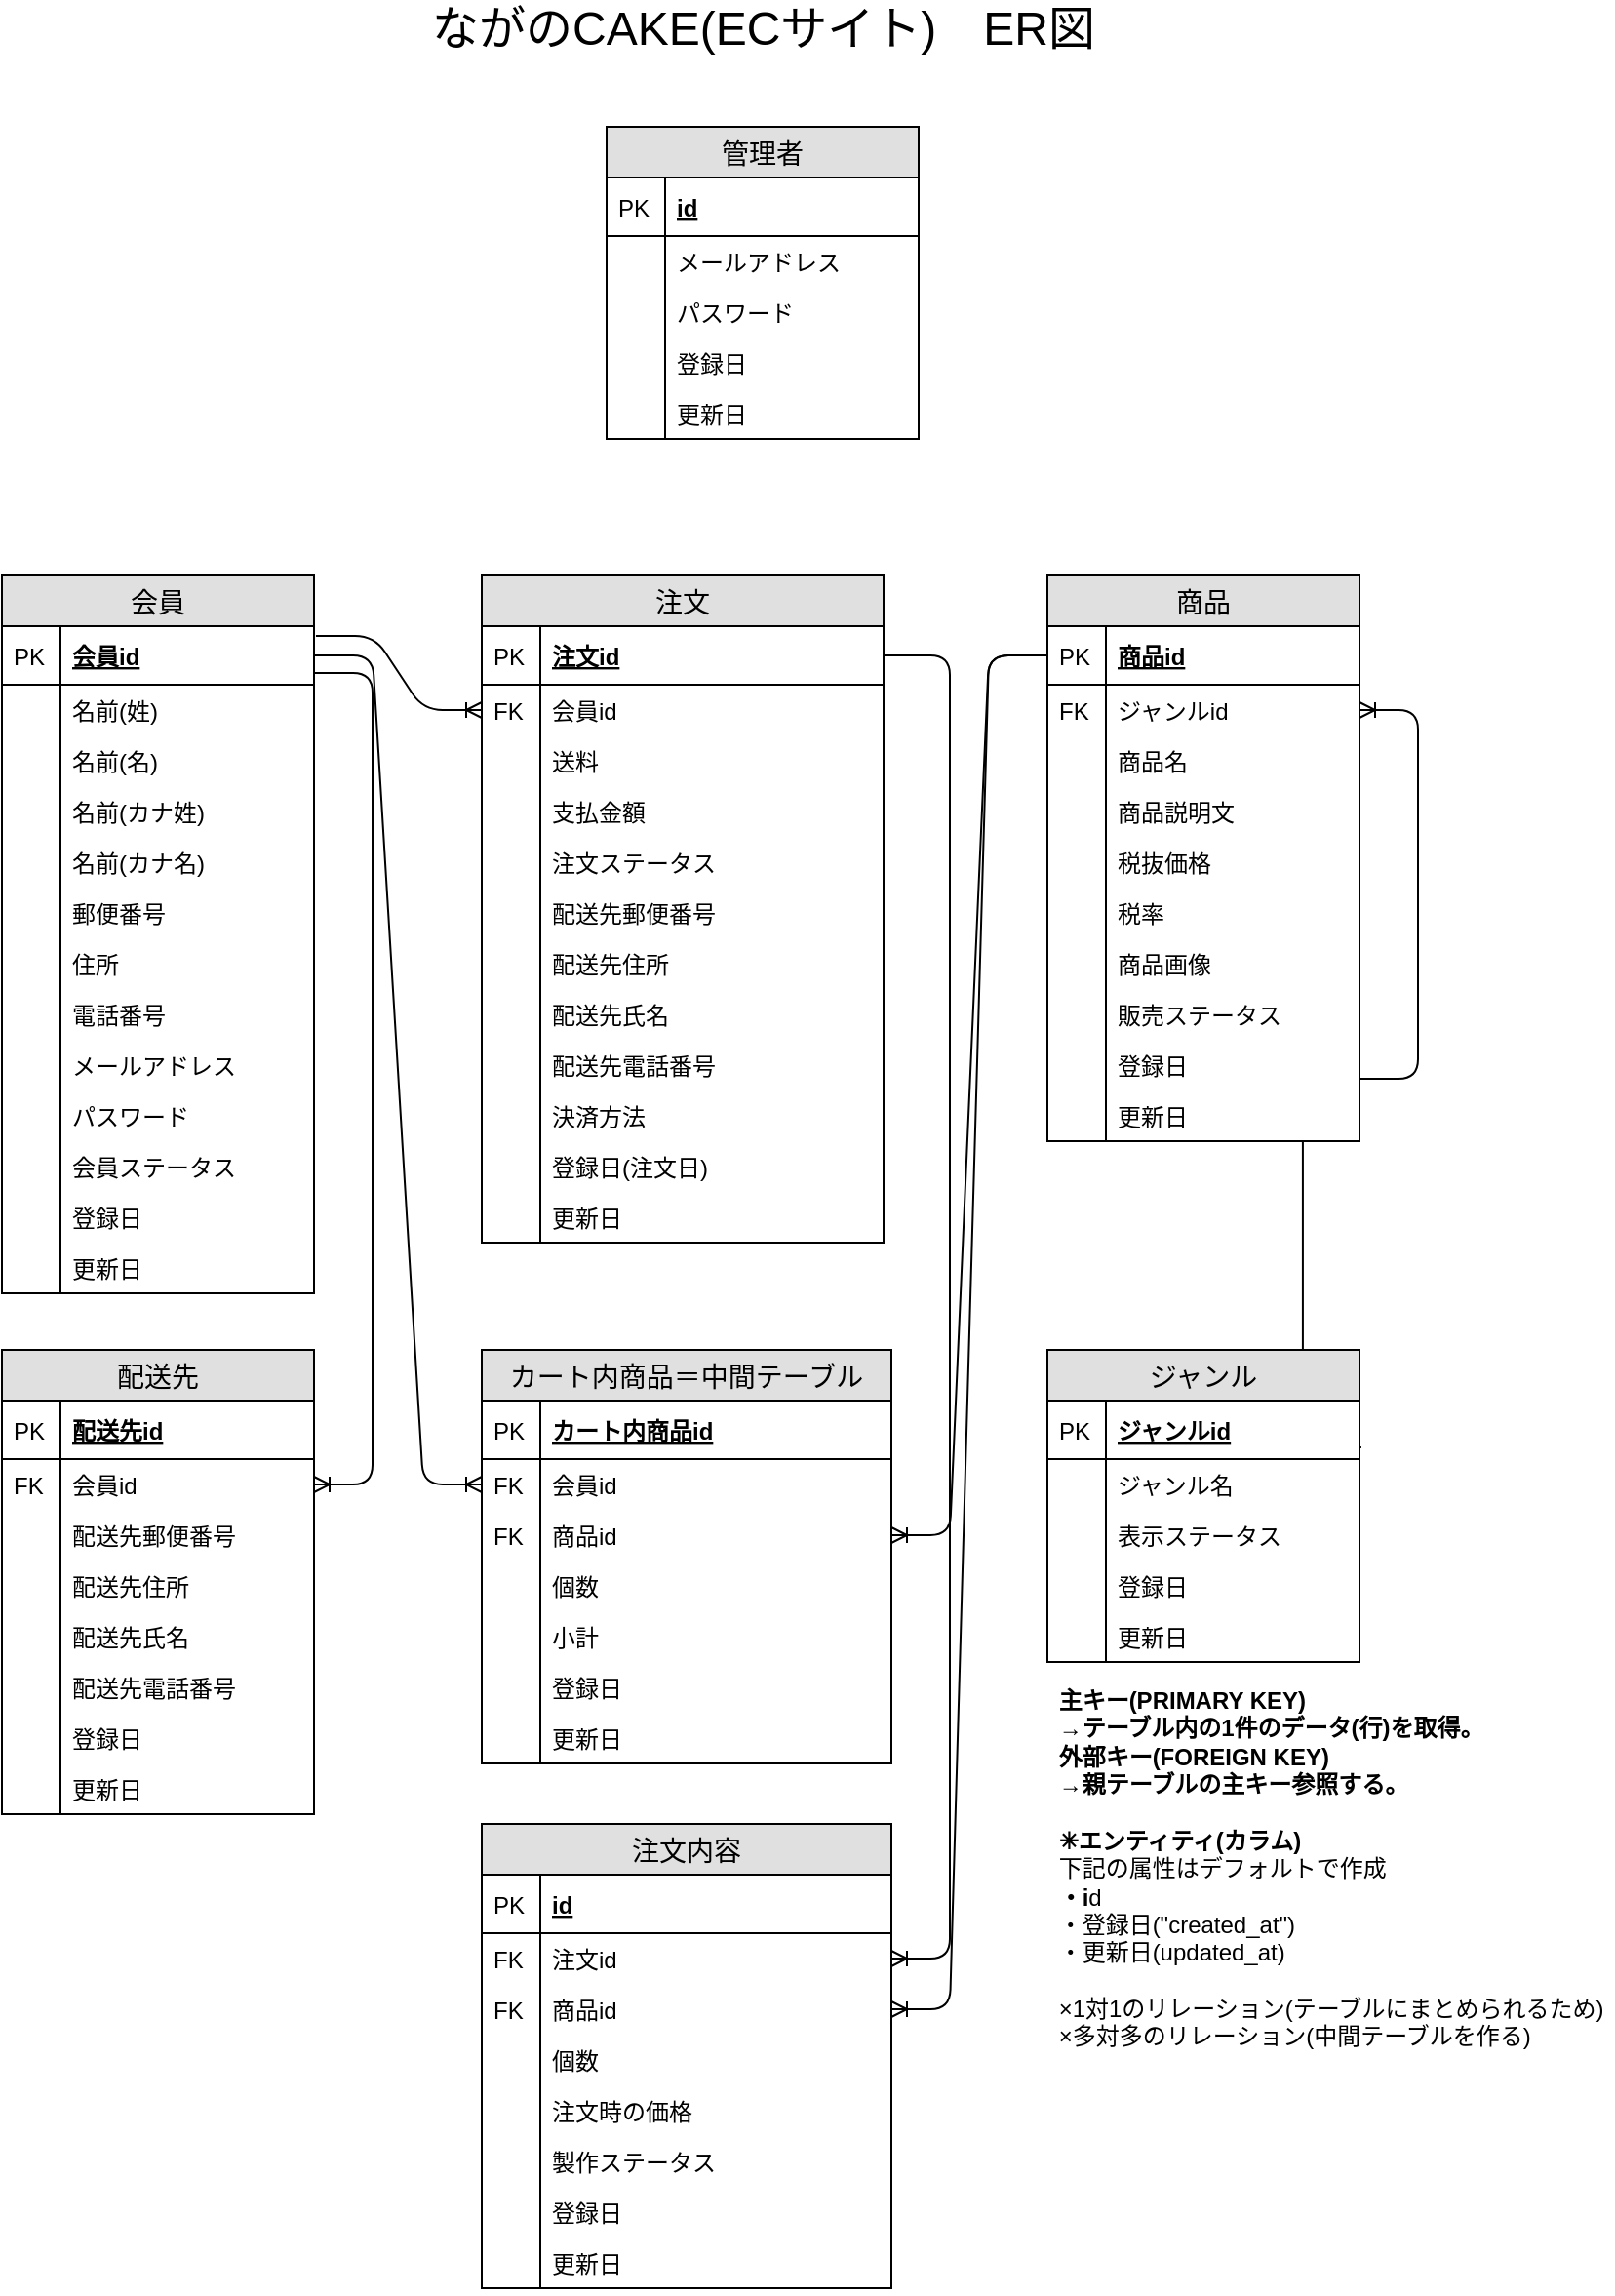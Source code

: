 <mxfile version="12.9.3" type="google"><diagram id="msw31oeqmQq2b00ZboWt" name="Page-1"><mxGraphModel dx="759" dy="558" grid="1" gridSize="10" guides="1" tooltips="1" connect="1" arrows="1" fold="1" page="1" pageScale="1" pageWidth="827" pageHeight="1169" math="0" shadow="0"><root><mxCell id="0"/><mxCell id="1" parent="0"/><mxCell id="AzOg-eAs6APHuBJaPgbo-421" value="" style="edgeStyle=entityRelationEdgeStyle;fontSize=12;html=1;endArrow=ERoneToMany;exitX=1.006;exitY=0.8;exitDx=0;exitDy=0;exitPerimeter=0;" parent="1" source="AzOg-eAs6APHuBJaPgbo-403" target="AzOg-eAs6APHuBJaPgbo-270" edge="1"><mxGeometry width="100" height="100" relative="1" as="geometry"><mxPoint x="774" y="707" as="sourcePoint"/><mxPoint x="784" y="380" as="targetPoint"/></mxGeometry></mxCell><mxCell id="_82EkU3tTF5dAStN2NKu-54" value="管理者" style="swimlane;fontStyle=0;childLayout=stackLayout;horizontal=1;startSize=26;fillColor=#e0e0e0;horizontalStack=0;resizeParent=1;resizeParentMax=0;resizeLast=0;collapsible=1;marginBottom=0;swimlaneFillColor=#ffffff;align=center;fontSize=14;" parent="1" vertex="1"><mxGeometry x="334" y="80" width="160" height="160" as="geometry"/></mxCell><mxCell id="_82EkU3tTF5dAStN2NKu-55" value="id" style="shape=partialRectangle;top=0;left=0;right=0;bottom=1;align=left;verticalAlign=middle;fillColor=none;spacingLeft=34;spacingRight=4;overflow=hidden;rotatable=0;points=[[0,0.5],[1,0.5]];portConstraint=eastwest;dropTarget=0;fontStyle=5;fontSize=12;" parent="_82EkU3tTF5dAStN2NKu-54" vertex="1"><mxGeometry y="26" width="160" height="30" as="geometry"/></mxCell><mxCell id="_82EkU3tTF5dAStN2NKu-56" value="PK" style="shape=partialRectangle;top=0;left=0;bottom=0;fillColor=none;align=left;verticalAlign=middle;spacingLeft=4;spacingRight=4;overflow=hidden;rotatable=0;points=[];portConstraint=eastwest;part=1;fontSize=12;" parent="_82EkU3tTF5dAStN2NKu-55" vertex="1" connectable="0"><mxGeometry width="30" height="30" as="geometry"/></mxCell><mxCell id="_82EkU3tTF5dAStN2NKu-71" value="メールアドレス" style="shape=partialRectangle;top=0;left=0;right=0;bottom=0;align=left;verticalAlign=top;fillColor=none;spacingLeft=34;spacingRight=4;overflow=hidden;rotatable=0;points=[[0,0.5],[1,0.5]];portConstraint=eastwest;dropTarget=0;fontSize=12;" parent="_82EkU3tTF5dAStN2NKu-54" vertex="1"><mxGeometry y="56" width="160" height="26" as="geometry"/></mxCell><mxCell id="_82EkU3tTF5dAStN2NKu-72" value="" style="shape=partialRectangle;top=0;left=0;bottom=0;fillColor=none;align=left;verticalAlign=top;spacingLeft=4;spacingRight=4;overflow=hidden;rotatable=0;points=[];portConstraint=eastwest;part=1;fontSize=12;" parent="_82EkU3tTF5dAStN2NKu-71" vertex="1" connectable="0"><mxGeometry width="30" height="26" as="geometry"/></mxCell><mxCell id="_82EkU3tTF5dAStN2NKu-73" value="パスワード" style="shape=partialRectangle;top=0;left=0;right=0;bottom=0;align=left;verticalAlign=top;fillColor=none;spacingLeft=34;spacingRight=4;overflow=hidden;rotatable=0;points=[[0,0.5],[1,0.5]];portConstraint=eastwest;dropTarget=0;fontSize=12;" parent="_82EkU3tTF5dAStN2NKu-54" vertex="1"><mxGeometry y="82" width="160" height="26" as="geometry"/></mxCell><mxCell id="_82EkU3tTF5dAStN2NKu-74" value="" style="shape=partialRectangle;top=0;left=0;bottom=0;fillColor=none;align=left;verticalAlign=top;spacingLeft=4;spacingRight=4;overflow=hidden;rotatable=0;points=[];portConstraint=eastwest;part=1;fontSize=12;" parent="_82EkU3tTF5dAStN2NKu-73" vertex="1" connectable="0"><mxGeometry width="30" height="26" as="geometry"/></mxCell><mxCell id="_82EkU3tTF5dAStN2NKu-77" value="登録日" style="shape=partialRectangle;top=0;left=0;right=0;bottom=0;align=left;verticalAlign=top;fillColor=none;spacingLeft=34;spacingRight=4;overflow=hidden;rotatable=0;points=[[0,0.5],[1,0.5]];portConstraint=eastwest;dropTarget=0;fontSize=12;" parent="_82EkU3tTF5dAStN2NKu-54" vertex="1"><mxGeometry y="108" width="160" height="26" as="geometry"/></mxCell><mxCell id="_82EkU3tTF5dAStN2NKu-78" value="" style="shape=partialRectangle;top=0;left=0;bottom=0;fillColor=none;align=left;verticalAlign=top;spacingLeft=4;spacingRight=4;overflow=hidden;rotatable=0;points=[];portConstraint=eastwest;part=1;fontSize=12;" parent="_82EkU3tTF5dAStN2NKu-77" vertex="1" connectable="0"><mxGeometry width="30" height="26" as="geometry"/></mxCell><mxCell id="_82EkU3tTF5dAStN2NKu-79" value="更新日" style="shape=partialRectangle;top=0;left=0;right=0;bottom=0;align=left;verticalAlign=top;fillColor=none;spacingLeft=34;spacingRight=4;overflow=hidden;rotatable=0;points=[[0,0.5],[1,0.5]];portConstraint=eastwest;dropTarget=0;fontSize=12;" parent="_82EkU3tTF5dAStN2NKu-54" vertex="1"><mxGeometry y="134" width="160" height="26" as="geometry"/></mxCell><mxCell id="_82EkU3tTF5dAStN2NKu-80" value="" style="shape=partialRectangle;top=0;left=0;bottom=0;fillColor=none;align=left;verticalAlign=top;spacingLeft=4;spacingRight=4;overflow=hidden;rotatable=0;points=[];portConstraint=eastwest;part=1;fontSize=12;" parent="_82EkU3tTF5dAStN2NKu-79" vertex="1" connectable="0"><mxGeometry width="30" height="26" as="geometry"/></mxCell><mxCell id="VP2e44MURYdtDpmL266y-5" value="&lt;div style=&quot;text-align: left&quot;&gt;&lt;b&gt;主キー(PRIMARY KEY)&lt;/b&gt;&lt;br&gt;&lt;/div&gt;&lt;div style=&quot;text-align: left&quot;&gt;&lt;b&gt;→テーブル内の1件のデータ(行)を取得。&lt;/b&gt;&lt;/div&gt;&lt;div style=&quot;text-align: left&quot;&gt;&lt;b&gt;外部キー(FOREIGN KEY)&lt;/b&gt;&lt;/div&gt;&lt;div style=&quot;text-align: left&quot;&gt;&lt;b&gt;→親テーブルの主キー参照する。&lt;/b&gt;&lt;/div&gt;&lt;div style=&quot;text-align: left&quot;&gt;&lt;b&gt;&lt;br&gt;&lt;/b&gt;&lt;/div&gt;&lt;div style=&quot;text-align: left&quot;&gt;&lt;b&gt;✳︎エンティティ(カラム)&lt;/b&gt;&lt;br&gt;&lt;/div&gt;&lt;div style=&quot;text-align: left&quot;&gt;下記の属性はデフォルトで作成&lt;/div&gt;&lt;div style=&quot;text-align: left&quot;&gt;&lt;b&gt;・i&lt;/b&gt;d&lt;/div&gt;&lt;div style=&quot;text-align: left&quot;&gt;・登録日(&quot;created_at&quot;)&lt;/div&gt;&lt;div style=&quot;text-align: left&quot;&gt;・更新日(updated_at)&lt;/div&gt;&lt;div style=&quot;text-align: left&quot;&gt;&lt;span&gt;&lt;br&gt;&lt;/span&gt;&lt;/div&gt;&lt;div style=&quot;text-align: left&quot;&gt;&lt;span&gt;×1対1のリレーション(テーブルにまとめられるため)&lt;/span&gt;&lt;/div&gt;&lt;div style=&quot;text-align: left&quot;&gt;&lt;span&gt;×多対多のリレーション(中間テーブルを作る)&lt;/span&gt;&lt;/div&gt;&lt;div style=&quot;text-align: left&quot;&gt;&lt;span&gt;&lt;br&gt;&lt;/span&gt;&lt;/div&gt;" style="text;html=1;align=center;verticalAlign=middle;resizable=0;points=[];autosize=1;" parent="1" vertex="1"><mxGeometry x="560" y="880" width="290" height="200" as="geometry"/></mxCell><mxCell id="VP2e44MURYdtDpmL266y-8" value="" style="edgeStyle=entityRelationEdgeStyle;fontSize=12;html=1;endArrow=ERoneToMany;" parent="1" source="AzOg-eAs6APHuBJaPgbo-213" target="VP2e44MURYdtDpmL266y-2" edge="1"><mxGeometry width="100" height="100" relative="1" as="geometry"><mxPoint x="284" y="610" as="sourcePoint"/><mxPoint x="530" y="857" as="targetPoint"/></mxGeometry></mxCell><mxCell id="VP2e44MURYdtDpmL266y-17" value="&lt;font style=&quot;font-size: 24px&quot;&gt;ながのCAKE(ECサイト)　ER図&lt;/font&gt;" style="text;html=1;align=center;verticalAlign=middle;resizable=0;points=[];autosize=1;" parent="1" vertex="1"><mxGeometry x="239" y="20" width="350" height="20" as="geometry"/></mxCell><mxCell id="_82EkU3tTF5dAStN2NKu-19" value="" style="edgeStyle=entityRelationEdgeStyle;fontSize=12;html=1;endArrow=ERoneToMany;" parent="1" target="_82EkU3tTF5dAStN2NKu-9" edge="1"><mxGeometry width="100" height="100" relative="1" as="geometry"><mxPoint x="184" y="360" as="sourcePoint"/><mxPoint x="420" y="557" as="targetPoint"/></mxGeometry></mxCell><mxCell id="_82EkU3tTF5dAStN2NKu-52" value="" style="edgeStyle=entityRelationEdgeStyle;fontSize=12;html=1;endArrow=ERoneToMany;exitX=1;exitY=0.5;exitDx=0;exitDy=0;" parent="1" source="AzOg-eAs6APHuBJaPgbo-159" target="_82EkU3tTF5dAStN2NKu-50" edge="1"><mxGeometry width="100" height="100" relative="1" as="geometry"><mxPoint x="230" y="417" as="sourcePoint"/><mxPoint x="390" y="547" as="targetPoint"/></mxGeometry></mxCell><mxCell id="AzOg-eAs6APHuBJaPgbo-359" value="注文" style="swimlane;fontStyle=0;childLayout=stackLayout;horizontal=1;startSize=26;fillColor=#e0e0e0;horizontalStack=0;resizeParent=1;resizeParentMax=0;resizeLast=0;collapsible=1;marginBottom=0;swimlaneFillColor=#ffffff;align=center;fontSize=14;" parent="1" vertex="1"><mxGeometry x="270" y="310" width="206" height="342" as="geometry"/></mxCell><mxCell id="AzOg-eAs6APHuBJaPgbo-360" value="注文id" style="shape=partialRectangle;top=0;left=0;right=0;bottom=1;align=left;verticalAlign=middle;fillColor=none;spacingLeft=34;spacingRight=4;overflow=hidden;rotatable=0;points=[[0,0.5],[1,0.5]];portConstraint=eastwest;dropTarget=0;fontStyle=5;fontSize=12;" parent="AzOg-eAs6APHuBJaPgbo-359" vertex="1"><mxGeometry y="26" width="206" height="30" as="geometry"/></mxCell><mxCell id="AzOg-eAs6APHuBJaPgbo-361" value="PK" style="shape=partialRectangle;top=0;left=0;bottom=0;fillColor=none;align=left;verticalAlign=middle;spacingLeft=4;spacingRight=4;overflow=hidden;rotatable=0;points=[];portConstraint=eastwest;part=1;fontSize=12;" parent="AzOg-eAs6APHuBJaPgbo-360" vertex="1" connectable="0"><mxGeometry width="30" height="30" as="geometry"/></mxCell><mxCell id="_82EkU3tTF5dAStN2NKu-107" value="会員id" style="shape=partialRectangle;top=0;left=0;right=0;bottom=0;align=left;verticalAlign=top;fillColor=none;spacingLeft=34;spacingRight=4;overflow=hidden;rotatable=0;points=[[0,0.5],[1,0.5]];portConstraint=eastwest;dropTarget=0;fontSize=12;" parent="AzOg-eAs6APHuBJaPgbo-359" vertex="1"><mxGeometry y="56" width="206" height="26" as="geometry"/></mxCell><mxCell id="_82EkU3tTF5dAStN2NKu-108" value="FK" style="shape=partialRectangle;top=0;left=0;bottom=0;fillColor=none;align=left;verticalAlign=top;spacingLeft=4;spacingRight=4;overflow=hidden;rotatable=0;points=[];portConstraint=eastwest;part=1;fontSize=12;" parent="_82EkU3tTF5dAStN2NKu-107" vertex="1" connectable="0"><mxGeometry width="30" height="26" as="geometry"/></mxCell><mxCell id="_82EkU3tTF5dAStN2NKu-23" value="送料" style="shape=partialRectangle;top=0;left=0;right=0;bottom=0;align=left;verticalAlign=top;fillColor=none;spacingLeft=34;spacingRight=4;overflow=hidden;rotatable=0;points=[[0,0.5],[1,0.5]];portConstraint=eastwest;dropTarget=0;fontSize=12;" parent="AzOg-eAs6APHuBJaPgbo-359" vertex="1"><mxGeometry y="82" width="206" height="26" as="geometry"/></mxCell><mxCell id="_82EkU3tTF5dAStN2NKu-24" value="" style="shape=partialRectangle;top=0;left=0;bottom=0;fillColor=none;align=left;verticalAlign=top;spacingLeft=4;spacingRight=4;overflow=hidden;rotatable=0;points=[];portConstraint=eastwest;part=1;fontSize=12;" parent="_82EkU3tTF5dAStN2NKu-23" vertex="1" connectable="0"><mxGeometry width="30" height="26" as="geometry"/></mxCell><mxCell id="_82EkU3tTF5dAStN2NKu-29" value="支払金額" style="shape=partialRectangle;top=0;left=0;right=0;bottom=0;align=left;verticalAlign=top;fillColor=none;spacingLeft=34;spacingRight=4;overflow=hidden;rotatable=0;points=[[0,0.5],[1,0.5]];portConstraint=eastwest;dropTarget=0;fontSize=12;" parent="AzOg-eAs6APHuBJaPgbo-359" vertex="1"><mxGeometry y="108" width="206" height="26" as="geometry"/></mxCell><mxCell id="_82EkU3tTF5dAStN2NKu-30" value="" style="shape=partialRectangle;top=0;left=0;bottom=0;fillColor=none;align=left;verticalAlign=top;spacingLeft=4;spacingRight=4;overflow=hidden;rotatable=0;points=[];portConstraint=eastwest;part=1;fontSize=12;" parent="_82EkU3tTF5dAStN2NKu-29" vertex="1" connectable="0"><mxGeometry width="30" height="26" as="geometry"/></mxCell><mxCell id="AzOg-eAs6APHuBJaPgbo-366" value="注文ステータス" style="shape=partialRectangle;top=0;left=0;right=0;bottom=0;align=left;verticalAlign=top;fillColor=none;spacingLeft=34;spacingRight=4;overflow=hidden;rotatable=0;points=[[0,0.5],[1,0.5]];portConstraint=eastwest;dropTarget=0;fontSize=12;" parent="AzOg-eAs6APHuBJaPgbo-359" vertex="1"><mxGeometry y="134" width="206" height="26" as="geometry"/></mxCell><mxCell id="AzOg-eAs6APHuBJaPgbo-367" value="" style="shape=partialRectangle;top=0;left=0;bottom=0;fillColor=none;align=left;verticalAlign=top;spacingLeft=4;spacingRight=4;overflow=hidden;rotatable=0;points=[];portConstraint=eastwest;part=1;fontSize=12;" parent="AzOg-eAs6APHuBJaPgbo-366" vertex="1" connectable="0"><mxGeometry width="30" height="26" as="geometry"/></mxCell><mxCell id="AzOg-eAs6APHuBJaPgbo-370" value="配送先郵便番号" style="shape=partialRectangle;top=0;left=0;right=0;bottom=0;align=left;verticalAlign=top;fillColor=none;spacingLeft=34;spacingRight=4;overflow=hidden;rotatable=0;points=[[0,0.5],[1,0.5]];portConstraint=eastwest;dropTarget=0;fontSize=12;" parent="AzOg-eAs6APHuBJaPgbo-359" vertex="1"><mxGeometry y="160" width="206" height="26" as="geometry"/></mxCell><mxCell id="AzOg-eAs6APHuBJaPgbo-371" value="" style="shape=partialRectangle;top=0;left=0;bottom=0;fillColor=none;align=left;verticalAlign=top;spacingLeft=4;spacingRight=4;overflow=hidden;rotatable=0;points=[];portConstraint=eastwest;part=1;fontSize=12;" parent="AzOg-eAs6APHuBJaPgbo-370" vertex="1" connectable="0"><mxGeometry width="30" height="26" as="geometry"/></mxCell><mxCell id="zlDop2cSv9OLwyCHIpJD-4" value="配送先住所" style="shape=partialRectangle;top=0;left=0;right=0;bottom=0;align=left;verticalAlign=top;fillColor=none;spacingLeft=34;spacingRight=4;overflow=hidden;rotatable=0;points=[[0,0.5],[1,0.5]];portConstraint=eastwest;dropTarget=0;fontSize=12;" vertex="1" parent="AzOg-eAs6APHuBJaPgbo-359"><mxGeometry y="186" width="206" height="26" as="geometry"/></mxCell><mxCell id="zlDop2cSv9OLwyCHIpJD-5" value="" style="shape=partialRectangle;top=0;left=0;bottom=0;fillColor=none;align=left;verticalAlign=top;spacingLeft=4;spacingRight=4;overflow=hidden;rotatable=0;points=[];portConstraint=eastwest;part=1;fontSize=12;" vertex="1" connectable="0" parent="zlDop2cSv9OLwyCHIpJD-4"><mxGeometry width="30" height="26" as="geometry"/></mxCell><mxCell id="zlDop2cSv9OLwyCHIpJD-6" value="配送先氏名" style="shape=partialRectangle;top=0;left=0;right=0;bottom=0;align=left;verticalAlign=top;fillColor=none;spacingLeft=34;spacingRight=4;overflow=hidden;rotatable=0;points=[[0,0.5],[1,0.5]];portConstraint=eastwest;dropTarget=0;fontSize=12;" vertex="1" parent="AzOg-eAs6APHuBJaPgbo-359"><mxGeometry y="212" width="206" height="26" as="geometry"/></mxCell><mxCell id="zlDop2cSv9OLwyCHIpJD-7" value="" style="shape=partialRectangle;top=0;left=0;bottom=0;fillColor=none;align=left;verticalAlign=top;spacingLeft=4;spacingRight=4;overflow=hidden;rotatable=0;points=[];portConstraint=eastwest;part=1;fontSize=12;" vertex="1" connectable="0" parent="zlDop2cSv9OLwyCHIpJD-6"><mxGeometry width="30" height="26" as="geometry"/></mxCell><mxCell id="zlDop2cSv9OLwyCHIpJD-8" value="配送先電話番号" style="shape=partialRectangle;top=0;left=0;right=0;bottom=0;align=left;verticalAlign=top;fillColor=none;spacingLeft=34;spacingRight=4;overflow=hidden;rotatable=0;points=[[0,0.5],[1,0.5]];portConstraint=eastwest;dropTarget=0;fontSize=12;" vertex="1" parent="AzOg-eAs6APHuBJaPgbo-359"><mxGeometry y="238" width="206" height="26" as="geometry"/></mxCell><mxCell id="zlDop2cSv9OLwyCHIpJD-9" value="" style="shape=partialRectangle;top=0;left=0;bottom=0;fillColor=none;align=left;verticalAlign=top;spacingLeft=4;spacingRight=4;overflow=hidden;rotatable=0;points=[];portConstraint=eastwest;part=1;fontSize=12;" vertex="1" connectable="0" parent="zlDop2cSv9OLwyCHIpJD-8"><mxGeometry width="30" height="26" as="geometry"/></mxCell><mxCell id="AzOg-eAs6APHuBJaPgbo-368" value="決済方法" style="shape=partialRectangle;top=0;left=0;right=0;bottom=0;align=left;verticalAlign=top;fillColor=none;spacingLeft=34;spacingRight=4;overflow=hidden;rotatable=0;points=[[0,0.5],[1,0.5]];portConstraint=eastwest;dropTarget=0;fontSize=12;" parent="AzOg-eAs6APHuBJaPgbo-359" vertex="1"><mxGeometry y="264" width="206" height="26" as="geometry"/></mxCell><mxCell id="AzOg-eAs6APHuBJaPgbo-369" value="" style="shape=partialRectangle;top=0;left=0;bottom=0;fillColor=none;align=left;verticalAlign=top;spacingLeft=4;spacingRight=4;overflow=hidden;rotatable=0;points=[];portConstraint=eastwest;part=1;fontSize=12;" parent="AzOg-eAs6APHuBJaPgbo-368" vertex="1" connectable="0"><mxGeometry width="30" height="26" as="geometry"/></mxCell><mxCell id="AzOg-eAs6APHuBJaPgbo-376" value="登録日(注文日)" style="shape=partialRectangle;top=0;left=0;right=0;bottom=0;align=left;verticalAlign=top;fillColor=none;spacingLeft=34;spacingRight=4;overflow=hidden;rotatable=0;points=[[0,0.5],[1,0.5]];portConstraint=eastwest;dropTarget=0;fontSize=12;" parent="AzOg-eAs6APHuBJaPgbo-359" vertex="1"><mxGeometry y="290" width="206" height="26" as="geometry"/></mxCell><mxCell id="AzOg-eAs6APHuBJaPgbo-377" value="" style="shape=partialRectangle;top=0;left=0;bottom=0;fillColor=none;align=left;verticalAlign=top;spacingLeft=4;spacingRight=4;overflow=hidden;rotatable=0;points=[];portConstraint=eastwest;part=1;fontSize=12;" parent="AzOg-eAs6APHuBJaPgbo-376" vertex="1" connectable="0"><mxGeometry width="30" height="26" as="geometry"/></mxCell><mxCell id="AzOg-eAs6APHuBJaPgbo-378" value="更新日" style="shape=partialRectangle;top=0;left=0;right=0;bottom=0;align=left;verticalAlign=top;fillColor=none;spacingLeft=34;spacingRight=4;overflow=hidden;rotatable=0;points=[[0,0.5],[1,0.5]];portConstraint=eastwest;dropTarget=0;fontSize=12;" parent="AzOg-eAs6APHuBJaPgbo-359" vertex="1"><mxGeometry y="316" width="206" height="26" as="geometry"/></mxCell><mxCell id="AzOg-eAs6APHuBJaPgbo-379" value="" style="shape=partialRectangle;top=0;left=0;bottom=0;fillColor=none;align=left;verticalAlign=top;spacingLeft=4;spacingRight=4;overflow=hidden;rotatable=0;points=[];portConstraint=eastwest;part=1;fontSize=12;" parent="AzOg-eAs6APHuBJaPgbo-378" vertex="1" connectable="0"><mxGeometry width="30" height="26" as="geometry"/></mxCell><mxCell id="AzOg-eAs6APHuBJaPgbo-212" value="商品" style="swimlane;fontStyle=0;childLayout=stackLayout;horizontal=1;startSize=26;fillColor=#e0e0e0;horizontalStack=0;resizeParent=1;resizeParentMax=0;resizeLast=0;collapsible=1;marginBottom=0;swimlaneFillColor=#ffffff;align=center;fontSize=14;" parent="1" vertex="1"><mxGeometry x="560" y="310" width="160" height="290" as="geometry"/></mxCell><mxCell id="AzOg-eAs6APHuBJaPgbo-213" value="商品id" style="shape=partialRectangle;top=0;left=0;right=0;bottom=1;align=left;verticalAlign=middle;fillColor=none;spacingLeft=34;spacingRight=4;overflow=hidden;rotatable=0;points=[[0,0.5],[1,0.5]];portConstraint=eastwest;dropTarget=0;fontStyle=5;fontSize=12;" parent="AzOg-eAs6APHuBJaPgbo-212" vertex="1"><mxGeometry y="26" width="160" height="30" as="geometry"/></mxCell><mxCell id="AzOg-eAs6APHuBJaPgbo-214" value="PK" style="shape=partialRectangle;top=0;left=0;bottom=0;fillColor=none;align=left;verticalAlign=middle;spacingLeft=4;spacingRight=4;overflow=hidden;rotatable=0;points=[];portConstraint=eastwest;part=1;fontSize=12;" parent="AzOg-eAs6APHuBJaPgbo-213" vertex="1" connectable="0"><mxGeometry width="30" height="30" as="geometry"/></mxCell><mxCell id="AzOg-eAs6APHuBJaPgbo-270" value="ジャンルid" style="shape=partialRectangle;top=0;left=0;right=0;bottom=0;align=left;verticalAlign=top;fillColor=none;spacingLeft=34;spacingRight=4;overflow=hidden;rotatable=0;points=[[0,0.5],[1,0.5]];portConstraint=eastwest;dropTarget=0;fontSize=12;" parent="AzOg-eAs6APHuBJaPgbo-212" vertex="1"><mxGeometry y="56" width="160" height="26" as="geometry"/></mxCell><mxCell id="AzOg-eAs6APHuBJaPgbo-271" value="FK" style="shape=partialRectangle;top=0;left=0;bottom=0;fillColor=none;align=left;verticalAlign=top;spacingLeft=4;spacingRight=4;overflow=hidden;rotatable=0;points=[];portConstraint=eastwest;part=1;fontSize=12;" parent="AzOg-eAs6APHuBJaPgbo-270" vertex="1" connectable="0"><mxGeometry width="30" height="26" as="geometry"/></mxCell><mxCell id="AzOg-eAs6APHuBJaPgbo-217" value="商品名" style="shape=partialRectangle;top=0;left=0;right=0;bottom=0;align=left;verticalAlign=top;fillColor=none;spacingLeft=34;spacingRight=4;overflow=hidden;rotatable=0;points=[[0,0.5],[1,0.5]];portConstraint=eastwest;dropTarget=0;fontSize=12;" parent="AzOg-eAs6APHuBJaPgbo-212" vertex="1"><mxGeometry y="82" width="160" height="26" as="geometry"/></mxCell><mxCell id="AzOg-eAs6APHuBJaPgbo-218" value="" style="shape=partialRectangle;top=0;left=0;bottom=0;fillColor=none;align=left;verticalAlign=top;spacingLeft=4;spacingRight=4;overflow=hidden;rotatable=0;points=[];portConstraint=eastwest;part=1;fontSize=12;" parent="AzOg-eAs6APHuBJaPgbo-217" vertex="1" connectable="0"><mxGeometry width="30" height="26" as="geometry"/></mxCell><mxCell id="AzOg-eAs6APHuBJaPgbo-265" value="商品説明文" style="shape=partialRectangle;top=0;left=0;right=0;bottom=0;align=left;verticalAlign=top;fillColor=none;spacingLeft=34;spacingRight=4;overflow=hidden;rotatable=0;points=[[0,0.5],[1,0.5]];portConstraint=eastwest;dropTarget=0;fontSize=12;" parent="AzOg-eAs6APHuBJaPgbo-212" vertex="1"><mxGeometry y="108" width="160" height="26" as="geometry"/></mxCell><mxCell id="AzOg-eAs6APHuBJaPgbo-266" value="" style="shape=partialRectangle;top=0;left=0;bottom=0;fillColor=none;align=left;verticalAlign=top;spacingLeft=4;spacingRight=4;overflow=hidden;rotatable=0;points=[];portConstraint=eastwest;part=1;fontSize=12;" parent="AzOg-eAs6APHuBJaPgbo-265" vertex="1" connectable="0"><mxGeometry width="30" height="26" as="geometry"/></mxCell><mxCell id="AzOg-eAs6APHuBJaPgbo-272" value="税抜価格" style="shape=partialRectangle;top=0;left=0;right=0;bottom=0;align=left;verticalAlign=top;fillColor=none;spacingLeft=34;spacingRight=4;overflow=hidden;rotatable=0;points=[[0,0.5],[1,0.5]];portConstraint=eastwest;dropTarget=0;fontSize=12;" parent="AzOg-eAs6APHuBJaPgbo-212" vertex="1"><mxGeometry y="134" width="160" height="26" as="geometry"/></mxCell><mxCell id="AzOg-eAs6APHuBJaPgbo-273" value="" style="shape=partialRectangle;top=0;left=0;bottom=0;fillColor=none;align=left;verticalAlign=top;spacingLeft=4;spacingRight=4;overflow=hidden;rotatable=0;points=[];portConstraint=eastwest;part=1;fontSize=12;" parent="AzOg-eAs6APHuBJaPgbo-272" vertex="1" connectable="0"><mxGeometry width="30" height="26" as="geometry"/></mxCell><mxCell id="zlDop2cSv9OLwyCHIpJD-17" value="税率" style="shape=partialRectangle;top=0;left=0;right=0;bottom=0;align=left;verticalAlign=top;fillColor=none;spacingLeft=34;spacingRight=4;overflow=hidden;rotatable=0;points=[[0,0.5],[1,0.5]];portConstraint=eastwest;dropTarget=0;fontSize=12;" vertex="1" parent="AzOg-eAs6APHuBJaPgbo-212"><mxGeometry y="160" width="160" height="26" as="geometry"/></mxCell><mxCell id="zlDop2cSv9OLwyCHIpJD-18" value="" style="shape=partialRectangle;top=0;left=0;bottom=0;fillColor=none;align=left;verticalAlign=top;spacingLeft=4;spacingRight=4;overflow=hidden;rotatable=0;points=[];portConstraint=eastwest;part=1;fontSize=12;" vertex="1" connectable="0" parent="zlDop2cSv9OLwyCHIpJD-17"><mxGeometry width="30" height="26" as="geometry"/></mxCell><mxCell id="AzOg-eAs6APHuBJaPgbo-274" value="商品画像" style="shape=partialRectangle;top=0;left=0;right=0;bottom=0;align=left;verticalAlign=top;fillColor=none;spacingLeft=34;spacingRight=4;overflow=hidden;rotatable=0;points=[[0,0.5],[1,0.5]];portConstraint=eastwest;dropTarget=0;fontSize=12;" parent="AzOg-eAs6APHuBJaPgbo-212" vertex="1"><mxGeometry y="186" width="160" height="26" as="geometry"/></mxCell><mxCell id="AzOg-eAs6APHuBJaPgbo-275" value="" style="shape=partialRectangle;top=0;left=0;bottom=0;fillColor=none;align=left;verticalAlign=top;spacingLeft=4;spacingRight=4;overflow=hidden;rotatable=0;points=[];portConstraint=eastwest;part=1;fontSize=12;" parent="AzOg-eAs6APHuBJaPgbo-274" vertex="1" connectable="0"><mxGeometry width="30" height="26" as="geometry"/></mxCell><mxCell id="AzOg-eAs6APHuBJaPgbo-276" value="販売ステータス" style="shape=partialRectangle;top=0;left=0;right=0;bottom=0;align=left;verticalAlign=top;fillColor=none;spacingLeft=34;spacingRight=4;overflow=hidden;rotatable=0;points=[[0,0.5],[1,0.5]];portConstraint=eastwest;dropTarget=0;fontSize=12;" parent="AzOg-eAs6APHuBJaPgbo-212" vertex="1"><mxGeometry y="212" width="160" height="26" as="geometry"/></mxCell><mxCell id="AzOg-eAs6APHuBJaPgbo-277" value="" style="shape=partialRectangle;top=0;left=0;bottom=0;fillColor=none;align=left;verticalAlign=top;spacingLeft=4;spacingRight=4;overflow=hidden;rotatable=0;points=[];portConstraint=eastwest;part=1;fontSize=12;" parent="AzOg-eAs6APHuBJaPgbo-276" vertex="1" connectable="0"><mxGeometry width="30" height="26" as="geometry"/></mxCell><mxCell id="AzOg-eAs6APHuBJaPgbo-267" value="登録日" style="shape=partialRectangle;top=0;left=0;right=0;bottom=0;align=left;verticalAlign=top;fillColor=none;spacingLeft=34;spacingRight=4;overflow=hidden;rotatable=0;points=[[0,0.5],[1,0.5]];portConstraint=eastwest;dropTarget=0;fontSize=12;" parent="AzOg-eAs6APHuBJaPgbo-212" vertex="1"><mxGeometry y="238" width="160" height="26" as="geometry"/></mxCell><mxCell id="AzOg-eAs6APHuBJaPgbo-268" value="" style="shape=partialRectangle;top=0;left=0;bottom=0;fillColor=none;align=left;verticalAlign=top;spacingLeft=4;spacingRight=4;overflow=hidden;rotatable=0;points=[];portConstraint=eastwest;part=1;fontSize=12;" parent="AzOg-eAs6APHuBJaPgbo-267" vertex="1" connectable="0"><mxGeometry width="30" height="26" as="geometry"/></mxCell><mxCell id="AzOg-eAs6APHuBJaPgbo-219" value="更新日" style="shape=partialRectangle;top=0;left=0;right=0;bottom=0;align=left;verticalAlign=top;fillColor=none;spacingLeft=34;spacingRight=4;overflow=hidden;rotatable=0;points=[[0,0.5],[1,0.5]];portConstraint=eastwest;dropTarget=0;fontSize=12;" parent="AzOg-eAs6APHuBJaPgbo-212" vertex="1"><mxGeometry y="264" width="160" height="26" as="geometry"/></mxCell><mxCell id="AzOg-eAs6APHuBJaPgbo-220" value="" style="shape=partialRectangle;top=0;left=0;bottom=0;fillColor=none;align=left;verticalAlign=top;spacingLeft=4;spacingRight=4;overflow=hidden;rotatable=0;points=[];portConstraint=eastwest;part=1;fontSize=12;" parent="AzOg-eAs6APHuBJaPgbo-219" vertex="1" connectable="0"><mxGeometry width="30" height="26" as="geometry"/></mxCell><mxCell id="AzOg-eAs6APHuBJaPgbo-158" value="会員" style="swimlane;fontStyle=0;childLayout=stackLayout;horizontal=1;startSize=26;fillColor=#e0e0e0;horizontalStack=0;resizeParent=1;resizeParentMax=0;resizeLast=0;collapsible=1;marginBottom=0;swimlaneFillColor=#ffffff;align=center;fontSize=14;" parent="1" vertex="1"><mxGeometry x="24" y="310" width="160" height="368" as="geometry"/></mxCell><mxCell id="AzOg-eAs6APHuBJaPgbo-159" value="会員id" style="shape=partialRectangle;top=0;left=0;right=0;bottom=1;align=left;verticalAlign=middle;fillColor=none;spacingLeft=34;spacingRight=4;overflow=hidden;rotatable=0;points=[[0,0.5],[1,0.5]];portConstraint=eastwest;dropTarget=0;fontStyle=5;fontSize=12;" parent="AzOg-eAs6APHuBJaPgbo-158" vertex="1"><mxGeometry y="26" width="160" height="30" as="geometry"/></mxCell><mxCell id="AzOg-eAs6APHuBJaPgbo-160" value="PK" style="shape=partialRectangle;top=0;left=0;bottom=0;fillColor=none;align=left;verticalAlign=middle;spacingLeft=4;spacingRight=4;overflow=hidden;rotatable=0;points=[];portConstraint=eastwest;part=1;fontSize=12;" parent="AzOg-eAs6APHuBJaPgbo-159" vertex="1" connectable="0"><mxGeometry width="30" height="30" as="geometry"/></mxCell><mxCell id="AzOg-eAs6APHuBJaPgbo-163" value="名前(姓)" style="shape=partialRectangle;top=0;left=0;right=0;bottom=0;align=left;verticalAlign=top;fillColor=none;spacingLeft=34;spacingRight=4;overflow=hidden;rotatable=0;points=[[0,0.5],[1,0.5]];portConstraint=eastwest;dropTarget=0;fontSize=12;" parent="AzOg-eAs6APHuBJaPgbo-158" vertex="1"><mxGeometry y="56" width="160" height="26" as="geometry"/></mxCell><mxCell id="AzOg-eAs6APHuBJaPgbo-164" value="" style="shape=partialRectangle;top=0;left=0;bottom=0;fillColor=none;align=left;verticalAlign=top;spacingLeft=4;spacingRight=4;overflow=hidden;rotatable=0;points=[];portConstraint=eastwest;part=1;fontSize=12;" parent="AzOg-eAs6APHuBJaPgbo-163" vertex="1" connectable="0"><mxGeometry width="30" height="26" as="geometry"/></mxCell><mxCell id="_82EkU3tTF5dAStN2NKu-5" value="名前(名)" style="shape=partialRectangle;top=0;left=0;right=0;bottom=0;align=left;verticalAlign=top;fillColor=none;spacingLeft=34;spacingRight=4;overflow=hidden;rotatable=0;points=[[0,0.5],[1,0.5]];portConstraint=eastwest;dropTarget=0;fontSize=12;" parent="AzOg-eAs6APHuBJaPgbo-158" vertex="1"><mxGeometry y="82" width="160" height="26" as="geometry"/></mxCell><mxCell id="_82EkU3tTF5dAStN2NKu-6" value="" style="shape=partialRectangle;top=0;left=0;bottom=0;fillColor=none;align=left;verticalAlign=top;spacingLeft=4;spacingRight=4;overflow=hidden;rotatable=0;points=[];portConstraint=eastwest;part=1;fontSize=12;" parent="_82EkU3tTF5dAStN2NKu-5" vertex="1" connectable="0"><mxGeometry width="30" height="26" as="geometry"/></mxCell><mxCell id="AzOg-eAs6APHuBJaPgbo-248" value="名前(カナ姓)" style="shape=partialRectangle;top=0;left=0;right=0;bottom=0;align=left;verticalAlign=top;fillColor=none;spacingLeft=34;spacingRight=4;overflow=hidden;rotatable=0;points=[[0,0.5],[1,0.5]];portConstraint=eastwest;dropTarget=0;fontSize=12;" parent="AzOg-eAs6APHuBJaPgbo-158" vertex="1"><mxGeometry y="108" width="160" height="26" as="geometry"/></mxCell><mxCell id="AzOg-eAs6APHuBJaPgbo-249" value="" style="shape=partialRectangle;top=0;left=0;bottom=0;fillColor=none;align=left;verticalAlign=top;spacingLeft=4;spacingRight=4;overflow=hidden;rotatable=0;points=[];portConstraint=eastwest;part=1;fontSize=12;" parent="AzOg-eAs6APHuBJaPgbo-248" vertex="1" connectable="0"><mxGeometry width="30" height="26" as="geometry"/></mxCell><mxCell id="_82EkU3tTF5dAStN2NKu-7" value="名前(カナ名)" style="shape=partialRectangle;top=0;left=0;right=0;bottom=0;align=left;verticalAlign=top;fillColor=none;spacingLeft=34;spacingRight=4;overflow=hidden;rotatable=0;points=[[0,0.5],[1,0.5]];portConstraint=eastwest;dropTarget=0;fontSize=12;" parent="AzOg-eAs6APHuBJaPgbo-158" vertex="1"><mxGeometry y="134" width="160" height="26" as="geometry"/></mxCell><mxCell id="_82EkU3tTF5dAStN2NKu-8" value="" style="shape=partialRectangle;top=0;left=0;bottom=0;fillColor=none;align=left;verticalAlign=top;spacingLeft=4;spacingRight=4;overflow=hidden;rotatable=0;points=[];portConstraint=eastwest;part=1;fontSize=12;" parent="_82EkU3tTF5dAStN2NKu-7" vertex="1" connectable="0"><mxGeometry width="30" height="26" as="geometry"/></mxCell><mxCell id="AzOg-eAs6APHuBJaPgbo-253" value="郵便番号" style="shape=partialRectangle;top=0;left=0;right=0;bottom=0;align=left;verticalAlign=top;fillColor=none;spacingLeft=34;spacingRight=4;overflow=hidden;rotatable=0;points=[[0,0.5],[1,0.5]];portConstraint=eastwest;dropTarget=0;fontSize=12;" parent="AzOg-eAs6APHuBJaPgbo-158" vertex="1"><mxGeometry y="160" width="160" height="26" as="geometry"/></mxCell><mxCell id="AzOg-eAs6APHuBJaPgbo-254" value="" style="shape=partialRectangle;top=0;left=0;bottom=0;fillColor=none;align=left;verticalAlign=top;spacingLeft=4;spacingRight=4;overflow=hidden;rotatable=0;points=[];portConstraint=eastwest;part=1;fontSize=12;" parent="AzOg-eAs6APHuBJaPgbo-253" vertex="1" connectable="0"><mxGeometry width="30" height="26" as="geometry"/></mxCell><mxCell id="AzOg-eAs6APHuBJaPgbo-255" value="住所" style="shape=partialRectangle;top=0;left=0;right=0;bottom=0;align=left;verticalAlign=top;fillColor=none;spacingLeft=34;spacingRight=4;overflow=hidden;rotatable=0;points=[[0,0.5],[1,0.5]];portConstraint=eastwest;dropTarget=0;fontSize=12;" parent="AzOg-eAs6APHuBJaPgbo-158" vertex="1"><mxGeometry y="186" width="160" height="26" as="geometry"/></mxCell><mxCell id="AzOg-eAs6APHuBJaPgbo-256" value="" style="shape=partialRectangle;top=0;left=0;bottom=0;fillColor=none;align=left;verticalAlign=top;spacingLeft=4;spacingRight=4;overflow=hidden;rotatable=0;points=[];portConstraint=eastwest;part=1;fontSize=12;" parent="AzOg-eAs6APHuBJaPgbo-255" vertex="1" connectable="0"><mxGeometry width="30" height="26" as="geometry"/></mxCell><mxCell id="AzOg-eAs6APHuBJaPgbo-257" value="電話番号" style="shape=partialRectangle;top=0;left=0;right=0;bottom=0;align=left;verticalAlign=top;fillColor=none;spacingLeft=34;spacingRight=4;overflow=hidden;rotatable=0;points=[[0,0.5],[1,0.5]];portConstraint=eastwest;dropTarget=0;fontSize=12;" parent="AzOg-eAs6APHuBJaPgbo-158" vertex="1"><mxGeometry y="212" width="160" height="26" as="geometry"/></mxCell><mxCell id="AzOg-eAs6APHuBJaPgbo-258" value="" style="shape=partialRectangle;top=0;left=0;bottom=0;fillColor=none;align=left;verticalAlign=top;spacingLeft=4;spacingRight=4;overflow=hidden;rotatable=0;points=[];portConstraint=eastwest;part=1;fontSize=12;" parent="AzOg-eAs6APHuBJaPgbo-257" vertex="1" connectable="0"><mxGeometry width="30" height="26" as="geometry"/></mxCell><mxCell id="AzOg-eAs6APHuBJaPgbo-259" value="メールアドレス" style="shape=partialRectangle;top=0;left=0;right=0;bottom=0;align=left;verticalAlign=top;fillColor=none;spacingLeft=34;spacingRight=4;overflow=hidden;rotatable=0;points=[[0,0.5],[1,0.5]];portConstraint=eastwest;dropTarget=0;fontSize=12;" parent="AzOg-eAs6APHuBJaPgbo-158" vertex="1"><mxGeometry y="238" width="160" height="26" as="geometry"/></mxCell><mxCell id="AzOg-eAs6APHuBJaPgbo-260" value="" style="shape=partialRectangle;top=0;left=0;bottom=0;fillColor=none;align=left;verticalAlign=top;spacingLeft=4;spacingRight=4;overflow=hidden;rotatable=0;points=[];portConstraint=eastwest;part=1;fontSize=12;" parent="AzOg-eAs6APHuBJaPgbo-259" vertex="1" connectable="0"><mxGeometry width="30" height="26" as="geometry"/></mxCell><mxCell id="AzOg-eAs6APHuBJaPgbo-261" value="パスワード" style="shape=partialRectangle;top=0;left=0;right=0;bottom=0;align=left;verticalAlign=top;fillColor=none;spacingLeft=34;spacingRight=4;overflow=hidden;rotatable=0;points=[[0,0.5],[1,0.5]];portConstraint=eastwest;dropTarget=0;fontSize=12;" parent="AzOg-eAs6APHuBJaPgbo-158" vertex="1"><mxGeometry y="264" width="160" height="26" as="geometry"/></mxCell><mxCell id="AzOg-eAs6APHuBJaPgbo-262" value="" style="shape=partialRectangle;top=0;left=0;bottom=0;fillColor=none;align=left;verticalAlign=top;spacingLeft=4;spacingRight=4;overflow=hidden;rotatable=0;points=[];portConstraint=eastwest;part=1;fontSize=12;" parent="AzOg-eAs6APHuBJaPgbo-261" vertex="1" connectable="0"><mxGeometry width="30" height="26" as="geometry"/></mxCell><mxCell id="AzOg-eAs6APHuBJaPgbo-382" value="会員ステータス" style="shape=partialRectangle;top=0;left=0;right=0;bottom=0;align=left;verticalAlign=top;fillColor=none;spacingLeft=34;spacingRight=4;overflow=hidden;rotatable=0;points=[[0,0.5],[1,0.5]];portConstraint=eastwest;dropTarget=0;fontSize=12;" parent="AzOg-eAs6APHuBJaPgbo-158" vertex="1"><mxGeometry y="290" width="160" height="26" as="geometry"/></mxCell><mxCell id="AzOg-eAs6APHuBJaPgbo-383" value="" style="shape=partialRectangle;top=0;left=0;bottom=0;fillColor=none;align=left;verticalAlign=top;spacingLeft=4;spacingRight=4;overflow=hidden;rotatable=0;points=[];portConstraint=eastwest;part=1;fontSize=12;" parent="AzOg-eAs6APHuBJaPgbo-382" vertex="1" connectable="0"><mxGeometry width="30" height="26" as="geometry"/></mxCell><mxCell id="AzOg-eAs6APHuBJaPgbo-250" value="登録日" style="shape=partialRectangle;top=0;left=0;right=0;bottom=0;align=left;verticalAlign=top;fillColor=none;spacingLeft=34;spacingRight=4;overflow=hidden;rotatable=0;points=[[0,0.5],[1,0.5]];portConstraint=eastwest;dropTarget=0;fontSize=12;" parent="AzOg-eAs6APHuBJaPgbo-158" vertex="1"><mxGeometry y="316" width="160" height="26" as="geometry"/></mxCell><mxCell id="AzOg-eAs6APHuBJaPgbo-251" value="" style="shape=partialRectangle;top=0;left=0;bottom=0;fillColor=none;align=left;verticalAlign=top;spacingLeft=4;spacingRight=4;overflow=hidden;rotatable=0;points=[];portConstraint=eastwest;part=1;fontSize=12;" parent="AzOg-eAs6APHuBJaPgbo-250" vertex="1" connectable="0"><mxGeometry width="30" height="26" as="geometry"/></mxCell><mxCell id="AzOg-eAs6APHuBJaPgbo-165" value="更新日" style="shape=partialRectangle;top=0;left=0;right=0;bottom=0;align=left;verticalAlign=top;fillColor=none;spacingLeft=34;spacingRight=4;overflow=hidden;rotatable=0;points=[[0,0.5],[1,0.5]];portConstraint=eastwest;dropTarget=0;fontSize=12;" parent="AzOg-eAs6APHuBJaPgbo-158" vertex="1"><mxGeometry y="342" width="160" height="26" as="geometry"/></mxCell><mxCell id="AzOg-eAs6APHuBJaPgbo-166" value="" style="shape=partialRectangle;top=0;left=0;bottom=0;fillColor=none;align=left;verticalAlign=top;spacingLeft=4;spacingRight=4;overflow=hidden;rotatable=0;points=[];portConstraint=eastwest;part=1;fontSize=12;" parent="AzOg-eAs6APHuBJaPgbo-165" vertex="1" connectable="0"><mxGeometry width="30" height="26" as="geometry"/></mxCell><mxCell id="HbxKKkQhMDxujXwFSNtR-1" value="配送先" style="swimlane;fontStyle=0;childLayout=stackLayout;horizontal=1;startSize=26;fillColor=#e0e0e0;horizontalStack=0;resizeParent=1;resizeParentMax=0;resizeLast=0;collapsible=1;marginBottom=0;swimlaneFillColor=#ffffff;align=center;fontSize=14;" parent="1" vertex="1"><mxGeometry x="24" y="707" width="160" height="238" as="geometry"/></mxCell><mxCell id="HbxKKkQhMDxujXwFSNtR-2" value="配送先id" style="shape=partialRectangle;top=0;left=0;right=0;bottom=1;align=left;verticalAlign=middle;fillColor=none;spacingLeft=34;spacingRight=4;overflow=hidden;rotatable=0;points=[[0,0.5],[1,0.5]];portConstraint=eastwest;dropTarget=0;fontStyle=5;fontSize=12;" parent="HbxKKkQhMDxujXwFSNtR-1" vertex="1"><mxGeometry y="26" width="160" height="30" as="geometry"/></mxCell><mxCell id="HbxKKkQhMDxujXwFSNtR-3" value="PK" style="shape=partialRectangle;top=0;left=0;bottom=0;fillColor=none;align=left;verticalAlign=middle;spacingLeft=4;spacingRight=4;overflow=hidden;rotatable=0;points=[];portConstraint=eastwest;part=1;fontSize=12;" parent="HbxKKkQhMDxujXwFSNtR-2" vertex="1" connectable="0"><mxGeometry width="30" height="30" as="geometry"/></mxCell><mxCell id="_82EkU3tTF5dAStN2NKu-9" value="会員id" style="shape=partialRectangle;top=0;left=0;right=0;bottom=0;align=left;verticalAlign=top;fillColor=none;spacingLeft=34;spacingRight=4;overflow=hidden;rotatable=0;points=[[0,0.5],[1,0.5]];portConstraint=eastwest;dropTarget=0;fontSize=12;" parent="HbxKKkQhMDxujXwFSNtR-1" vertex="1"><mxGeometry y="56" width="160" height="26" as="geometry"/></mxCell><mxCell id="_82EkU3tTF5dAStN2NKu-10" value="FK" style="shape=partialRectangle;top=0;left=0;bottom=0;fillColor=none;align=left;verticalAlign=top;spacingLeft=4;spacingRight=4;overflow=hidden;rotatable=0;points=[];portConstraint=eastwest;part=1;fontSize=12;" parent="_82EkU3tTF5dAStN2NKu-9" vertex="1" connectable="0"><mxGeometry width="30" height="26" as="geometry"/></mxCell><mxCell id="HbxKKkQhMDxujXwFSNtR-6" value="配送先郵便番号" style="shape=partialRectangle;top=0;left=0;right=0;bottom=0;align=left;verticalAlign=top;fillColor=none;spacingLeft=34;spacingRight=4;overflow=hidden;rotatable=0;points=[[0,0.5],[1,0.5]];portConstraint=eastwest;dropTarget=0;fontSize=12;" parent="HbxKKkQhMDxujXwFSNtR-1" vertex="1"><mxGeometry y="82" width="160" height="26" as="geometry"/></mxCell><mxCell id="HbxKKkQhMDxujXwFSNtR-7" value="" style="shape=partialRectangle;top=0;left=0;bottom=0;fillColor=none;align=left;verticalAlign=top;spacingLeft=4;spacingRight=4;overflow=hidden;rotatable=0;points=[];portConstraint=eastwest;part=1;fontSize=12;" parent="HbxKKkQhMDxujXwFSNtR-6" vertex="1" connectable="0"><mxGeometry width="30" height="26" as="geometry"/></mxCell><mxCell id="HbxKKkQhMDxujXwFSNtR-10" value="配送先住所" style="shape=partialRectangle;top=0;left=0;right=0;bottom=0;align=left;verticalAlign=top;fillColor=none;spacingLeft=34;spacingRight=4;overflow=hidden;rotatable=0;points=[[0,0.5],[1,0.5]];portConstraint=eastwest;dropTarget=0;fontSize=12;" parent="HbxKKkQhMDxujXwFSNtR-1" vertex="1"><mxGeometry y="108" width="160" height="26" as="geometry"/></mxCell><mxCell id="HbxKKkQhMDxujXwFSNtR-11" value="" style="shape=partialRectangle;top=0;left=0;bottom=0;fillColor=none;align=left;verticalAlign=top;spacingLeft=4;spacingRight=4;overflow=hidden;rotatable=0;points=[];portConstraint=eastwest;part=1;fontSize=12;" parent="HbxKKkQhMDxujXwFSNtR-10" vertex="1" connectable="0"><mxGeometry width="30" height="26" as="geometry"/></mxCell><mxCell id="_82EkU3tTF5dAStN2NKu-11" value="配送先氏名" style="shape=partialRectangle;top=0;left=0;right=0;bottom=0;align=left;verticalAlign=top;fillColor=none;spacingLeft=34;spacingRight=4;overflow=hidden;rotatable=0;points=[[0,0.5],[1,0.5]];portConstraint=eastwest;dropTarget=0;fontSize=12;" parent="HbxKKkQhMDxujXwFSNtR-1" vertex="1"><mxGeometry y="134" width="160" height="26" as="geometry"/></mxCell><mxCell id="_82EkU3tTF5dAStN2NKu-12" value="" style="shape=partialRectangle;top=0;left=0;bottom=0;fillColor=none;align=left;verticalAlign=top;spacingLeft=4;spacingRight=4;overflow=hidden;rotatable=0;points=[];portConstraint=eastwest;part=1;fontSize=12;" parent="_82EkU3tTF5dAStN2NKu-11" vertex="1" connectable="0"><mxGeometry width="30" height="26" as="geometry"/></mxCell><mxCell id="HbxKKkQhMDxujXwFSNtR-15" value="配送先電話番号" style="shape=partialRectangle;top=0;left=0;right=0;bottom=0;align=left;verticalAlign=top;fillColor=none;spacingLeft=34;spacingRight=4;overflow=hidden;rotatable=0;points=[[0,0.5],[1,0.5]];portConstraint=eastwest;dropTarget=0;fontSize=12;" parent="HbxKKkQhMDxujXwFSNtR-1" vertex="1"><mxGeometry y="160" width="160" height="26" as="geometry"/></mxCell><mxCell id="HbxKKkQhMDxujXwFSNtR-16" value="" style="shape=partialRectangle;top=0;left=0;bottom=0;fillColor=none;align=left;verticalAlign=top;spacingLeft=4;spacingRight=4;overflow=hidden;rotatable=0;points=[];portConstraint=eastwest;part=1;fontSize=12;" parent="HbxKKkQhMDxujXwFSNtR-15" vertex="1" connectable="0"><mxGeometry width="30" height="26" as="geometry"/></mxCell><mxCell id="HbxKKkQhMDxujXwFSNtR-12" value="登録日" style="shape=partialRectangle;top=0;left=0;right=0;bottom=0;align=left;verticalAlign=top;fillColor=none;spacingLeft=34;spacingRight=4;overflow=hidden;rotatable=0;points=[[0,0.5],[1,0.5]];portConstraint=eastwest;dropTarget=0;fontSize=12;" parent="HbxKKkQhMDxujXwFSNtR-1" vertex="1"><mxGeometry y="186" width="160" height="26" as="geometry"/></mxCell><mxCell id="HbxKKkQhMDxujXwFSNtR-13" value="" style="shape=partialRectangle;top=0;left=0;bottom=0;fillColor=none;align=left;verticalAlign=top;spacingLeft=4;spacingRight=4;overflow=hidden;rotatable=0;points=[];portConstraint=eastwest;part=1;fontSize=12;" parent="HbxKKkQhMDxujXwFSNtR-12" vertex="1" connectable="0"><mxGeometry width="30" height="26" as="geometry"/></mxCell><mxCell id="HbxKKkQhMDxujXwFSNtR-8" value="更新日" style="shape=partialRectangle;top=0;left=0;right=0;bottom=0;align=left;verticalAlign=top;fillColor=none;spacingLeft=34;spacingRight=4;overflow=hidden;rotatable=0;points=[[0,0.5],[1,0.5]];portConstraint=eastwest;dropTarget=0;fontSize=12;" parent="HbxKKkQhMDxujXwFSNtR-1" vertex="1"><mxGeometry y="212" width="160" height="26" as="geometry"/></mxCell><mxCell id="HbxKKkQhMDxujXwFSNtR-9" value="" style="shape=partialRectangle;top=0;left=0;bottom=0;fillColor=none;align=left;verticalAlign=top;spacingLeft=4;spacingRight=4;overflow=hidden;rotatable=0;points=[];portConstraint=eastwest;part=1;fontSize=12;" parent="HbxKKkQhMDxujXwFSNtR-8" vertex="1" connectable="0"><mxGeometry width="30" height="26" as="geometry"/></mxCell><mxCell id="_82EkU3tTF5dAStN2NKu-115" value="" style="edgeStyle=entityRelationEdgeStyle;fontSize=12;html=1;endArrow=ERoneToMany;exitX=1;exitY=0.5;exitDx=0;exitDy=0;" parent="1" source="AzOg-eAs6APHuBJaPgbo-360" target="zlDop2cSv9OLwyCHIpJD-12" edge="1"><mxGeometry width="100" height="100" relative="1" as="geometry"><mxPoint x="476" y="405" as="sourcePoint"/><mxPoint x="450" y="590" as="targetPoint"/></mxGeometry></mxCell><mxCell id="AzOg-eAs6APHuBJaPgbo-221" value="カート内商品＝中間テーブル" style="swimlane;fontStyle=0;childLayout=stackLayout;horizontal=1;startSize=26;fillColor=#e0e0e0;horizontalStack=0;resizeParent=1;resizeParentMax=0;resizeLast=0;collapsible=1;marginBottom=0;swimlaneFillColor=#ffffff;align=center;fontSize=14;" parent="1" vertex="1"><mxGeometry x="270" y="707" width="210" height="212" as="geometry"/></mxCell><mxCell id="AzOg-eAs6APHuBJaPgbo-222" value="カート内商品id" style="shape=partialRectangle;top=0;left=0;right=0;bottom=1;align=left;verticalAlign=middle;fillColor=none;spacingLeft=34;spacingRight=4;overflow=hidden;rotatable=0;points=[[0,0.5],[1,0.5]];portConstraint=eastwest;dropTarget=0;fontStyle=5;fontSize=12;" parent="AzOg-eAs6APHuBJaPgbo-221" vertex="1"><mxGeometry y="26" width="210" height="30" as="geometry"/></mxCell><mxCell id="AzOg-eAs6APHuBJaPgbo-223" value="PK" style="shape=partialRectangle;top=0;left=0;bottom=0;fillColor=none;align=left;verticalAlign=middle;spacingLeft=4;spacingRight=4;overflow=hidden;rotatable=0;points=[];portConstraint=eastwest;part=1;fontSize=12;" parent="AzOg-eAs6APHuBJaPgbo-222" vertex="1" connectable="0"><mxGeometry width="30" height="30" as="geometry"/></mxCell><mxCell id="_82EkU3tTF5dAStN2NKu-50" value="会員id" style="shape=partialRectangle;top=0;left=0;right=0;bottom=0;align=left;verticalAlign=top;fillColor=none;spacingLeft=34;spacingRight=4;overflow=hidden;rotatable=0;points=[[0,0.5],[1,0.5]];portConstraint=eastwest;dropTarget=0;fontSize=12;" parent="AzOg-eAs6APHuBJaPgbo-221" vertex="1"><mxGeometry y="56" width="210" height="26" as="geometry"/></mxCell><mxCell id="_82EkU3tTF5dAStN2NKu-51" value="FK" style="shape=partialRectangle;top=0;left=0;bottom=0;fillColor=none;align=left;verticalAlign=top;spacingLeft=4;spacingRight=4;overflow=hidden;rotatable=0;points=[];portConstraint=eastwest;part=1;fontSize=12;" parent="_82EkU3tTF5dAStN2NKu-50" vertex="1" connectable="0"><mxGeometry width="30" height="26" as="geometry"/></mxCell><mxCell id="VP2e44MURYdtDpmL266y-2" value="商品id" style="shape=partialRectangle;top=0;left=0;right=0;bottom=0;align=left;verticalAlign=top;fillColor=none;spacingLeft=34;spacingRight=4;overflow=hidden;rotatable=0;points=[[0,0.5],[1,0.5]];portConstraint=eastwest;dropTarget=0;fontSize=12;" parent="AzOg-eAs6APHuBJaPgbo-221" vertex="1"><mxGeometry y="82" width="210" height="26" as="geometry"/></mxCell><mxCell id="VP2e44MURYdtDpmL266y-3" value="FK" style="shape=partialRectangle;top=0;left=0;bottom=0;fillColor=none;align=left;verticalAlign=top;spacingLeft=4;spacingRight=4;overflow=hidden;rotatable=0;points=[];portConstraint=eastwest;part=1;fontSize=12;" parent="VP2e44MURYdtDpmL266y-2" vertex="1" connectable="0"><mxGeometry width="30" height="26" as="geometry"/></mxCell><mxCell id="AzOg-eAs6APHuBJaPgbo-357" value="個数" style="shape=partialRectangle;top=0;left=0;right=0;bottom=0;align=left;verticalAlign=top;fillColor=none;spacingLeft=34;spacingRight=4;overflow=hidden;rotatable=0;points=[[0,0.5],[1,0.5]];portConstraint=eastwest;dropTarget=0;fontSize=12;" parent="AzOg-eAs6APHuBJaPgbo-221" vertex="1"><mxGeometry y="108" width="210" height="26" as="geometry"/></mxCell><mxCell id="AzOg-eAs6APHuBJaPgbo-358" value="" style="shape=partialRectangle;top=0;left=0;bottom=0;fillColor=none;align=left;verticalAlign=top;spacingLeft=4;spacingRight=4;overflow=hidden;rotatable=0;points=[];portConstraint=eastwest;part=1;fontSize=12;" parent="AzOg-eAs6APHuBJaPgbo-357" vertex="1" connectable="0"><mxGeometry width="30" height="26" as="geometry"/></mxCell><mxCell id="_82EkU3tTF5dAStN2NKu-102" value="小計" style="shape=partialRectangle;top=0;left=0;right=0;bottom=0;align=left;verticalAlign=top;fillColor=none;spacingLeft=34;spacingRight=4;overflow=hidden;rotatable=0;points=[[0,0.5],[1,0.5]];portConstraint=eastwest;dropTarget=0;fontSize=12;" parent="AzOg-eAs6APHuBJaPgbo-221" vertex="1"><mxGeometry y="134" width="210" height="26" as="geometry"/></mxCell><mxCell id="_82EkU3tTF5dAStN2NKu-103" value="" style="shape=partialRectangle;top=0;left=0;bottom=0;fillColor=none;align=left;verticalAlign=top;spacingLeft=4;spacingRight=4;overflow=hidden;rotatable=0;points=[];portConstraint=eastwest;part=1;fontSize=12;" parent="_82EkU3tTF5dAStN2NKu-102" vertex="1" connectable="0"><mxGeometry width="30" height="26" as="geometry"/></mxCell><mxCell id="AzOg-eAs6APHuBJaPgbo-311" value="登録日" style="shape=partialRectangle;top=0;left=0;right=0;bottom=0;align=left;verticalAlign=top;fillColor=none;spacingLeft=34;spacingRight=4;overflow=hidden;rotatable=0;points=[[0,0.5],[1,0.5]];portConstraint=eastwest;dropTarget=0;fontSize=12;" parent="AzOg-eAs6APHuBJaPgbo-221" vertex="1"><mxGeometry y="160" width="210" height="26" as="geometry"/></mxCell><mxCell id="AzOg-eAs6APHuBJaPgbo-312" value="" style="shape=partialRectangle;top=0;left=0;bottom=0;fillColor=none;align=left;verticalAlign=top;spacingLeft=4;spacingRight=4;overflow=hidden;rotatable=0;points=[];portConstraint=eastwest;part=1;fontSize=12;" parent="AzOg-eAs6APHuBJaPgbo-311" vertex="1" connectable="0"><mxGeometry width="30" height="26" as="geometry"/></mxCell><mxCell id="AzOg-eAs6APHuBJaPgbo-228" value="更新日" style="shape=partialRectangle;top=0;left=0;right=0;bottom=0;align=left;verticalAlign=top;fillColor=none;spacingLeft=34;spacingRight=4;overflow=hidden;rotatable=0;points=[[0,0.5],[1,0.5]];portConstraint=eastwest;dropTarget=0;fontSize=12;" parent="AzOg-eAs6APHuBJaPgbo-221" vertex="1"><mxGeometry y="186" width="210" height="26" as="geometry"/></mxCell><mxCell id="AzOg-eAs6APHuBJaPgbo-229" value="" style="shape=partialRectangle;top=0;left=0;bottom=0;fillColor=none;align=left;verticalAlign=top;spacingLeft=4;spacingRight=4;overflow=hidden;rotatable=0;points=[];portConstraint=eastwest;part=1;fontSize=12;" parent="AzOg-eAs6APHuBJaPgbo-228" vertex="1" connectable="0"><mxGeometry width="30" height="26" as="geometry"/></mxCell><mxCell id="_82EkU3tTF5dAStN2NKu-81" value="注文内容" style="swimlane;fontStyle=0;childLayout=stackLayout;horizontal=1;startSize=26;fillColor=#e0e0e0;horizontalStack=0;resizeParent=1;resizeParentMax=0;resizeLast=0;collapsible=1;marginBottom=0;swimlaneFillColor=#ffffff;align=center;fontSize=14;" parent="1" vertex="1"><mxGeometry x="270" y="950" width="210" height="238" as="geometry"/></mxCell><mxCell id="_82EkU3tTF5dAStN2NKu-82" value="id" style="shape=partialRectangle;top=0;left=0;right=0;bottom=1;align=left;verticalAlign=middle;fillColor=none;spacingLeft=34;spacingRight=4;overflow=hidden;rotatable=0;points=[[0,0.5],[1,0.5]];portConstraint=eastwest;dropTarget=0;fontStyle=5;fontSize=12;" parent="_82EkU3tTF5dAStN2NKu-81" vertex="1"><mxGeometry y="26" width="210" height="30" as="geometry"/></mxCell><mxCell id="_82EkU3tTF5dAStN2NKu-83" value="PK" style="shape=partialRectangle;top=0;left=0;bottom=0;fillColor=none;align=left;verticalAlign=middle;spacingLeft=4;spacingRight=4;overflow=hidden;rotatable=0;points=[];portConstraint=eastwest;part=1;fontSize=12;" parent="_82EkU3tTF5dAStN2NKu-82" vertex="1" connectable="0"><mxGeometry width="30" height="30" as="geometry"/></mxCell><mxCell id="zlDop2cSv9OLwyCHIpJD-12" value="注文id" style="shape=partialRectangle;top=0;left=0;right=0;bottom=0;align=left;verticalAlign=top;fillColor=none;spacingLeft=34;spacingRight=4;overflow=hidden;rotatable=0;points=[[0,0.5],[1,0.5]];portConstraint=eastwest;dropTarget=0;fontSize=12;" vertex="1" parent="_82EkU3tTF5dAStN2NKu-81"><mxGeometry y="56" width="210" height="26" as="geometry"/></mxCell><mxCell id="zlDop2cSv9OLwyCHIpJD-13" value="FK" style="shape=partialRectangle;top=0;left=0;bottom=0;fillColor=none;align=left;verticalAlign=top;spacingLeft=4;spacingRight=4;overflow=hidden;rotatable=0;points=[];portConstraint=eastwest;part=1;fontSize=12;" vertex="1" connectable="0" parent="zlDop2cSv9OLwyCHIpJD-12"><mxGeometry width="30" height="26" as="geometry"/></mxCell><mxCell id="zlDop2cSv9OLwyCHIpJD-14" value="商品id" style="shape=partialRectangle;top=0;left=0;right=0;bottom=0;align=left;verticalAlign=top;fillColor=none;spacingLeft=34;spacingRight=4;overflow=hidden;rotatable=0;points=[[0,0.5],[1,0.5]];portConstraint=eastwest;dropTarget=0;fontSize=12;" vertex="1" parent="_82EkU3tTF5dAStN2NKu-81"><mxGeometry y="82" width="210" height="26" as="geometry"/></mxCell><mxCell id="zlDop2cSv9OLwyCHIpJD-15" value="FK" style="shape=partialRectangle;top=0;left=0;bottom=0;fillColor=none;align=left;verticalAlign=top;spacingLeft=4;spacingRight=4;overflow=hidden;rotatable=0;points=[];portConstraint=eastwest;part=1;fontSize=12;" vertex="1" connectable="0" parent="zlDop2cSv9OLwyCHIpJD-14"><mxGeometry width="30" height="26" as="geometry"/></mxCell><mxCell id="zlDop2cSv9OLwyCHIpJD-10" value="個数" style="shape=partialRectangle;top=0;left=0;right=0;bottom=0;align=left;verticalAlign=top;fillColor=none;spacingLeft=34;spacingRight=4;overflow=hidden;rotatable=0;points=[[0,0.5],[1,0.5]];portConstraint=eastwest;dropTarget=0;fontSize=12;" vertex="1" parent="_82EkU3tTF5dAStN2NKu-81"><mxGeometry y="108" width="210" height="26" as="geometry"/></mxCell><mxCell id="zlDop2cSv9OLwyCHIpJD-11" value="" style="shape=partialRectangle;top=0;left=0;bottom=0;fillColor=none;align=left;verticalAlign=top;spacingLeft=4;spacingRight=4;overflow=hidden;rotatable=0;points=[];portConstraint=eastwest;part=1;fontSize=12;" vertex="1" connectable="0" parent="zlDop2cSv9OLwyCHIpJD-10"><mxGeometry width="30" height="26" as="geometry"/></mxCell><mxCell id="_82EkU3tTF5dAStN2NKu-100" value="注文時の価格" style="shape=partialRectangle;top=0;left=0;right=0;bottom=0;align=left;verticalAlign=top;fillColor=none;spacingLeft=34;spacingRight=4;overflow=hidden;rotatable=0;points=[[0,0.5],[1,0.5]];portConstraint=eastwest;dropTarget=0;fontSize=12;" parent="_82EkU3tTF5dAStN2NKu-81" vertex="1"><mxGeometry y="134" width="210" height="26" as="geometry"/></mxCell><mxCell id="_82EkU3tTF5dAStN2NKu-101" value="" style="shape=partialRectangle;top=0;left=0;bottom=0;fillColor=none;align=left;verticalAlign=top;spacingLeft=4;spacingRight=4;overflow=hidden;rotatable=0;points=[];portConstraint=eastwest;part=1;fontSize=12;" parent="_82EkU3tTF5dAStN2NKu-100" vertex="1" connectable="0"><mxGeometry width="30" height="26" as="geometry"/></mxCell><mxCell id="_82EkU3tTF5dAStN2NKu-96" value="製作ステータス" style="shape=partialRectangle;top=0;left=0;right=0;bottom=0;align=left;verticalAlign=top;fillColor=none;spacingLeft=34;spacingRight=4;overflow=hidden;rotatable=0;points=[[0,0.5],[1,0.5]];portConstraint=eastwest;dropTarget=0;fontSize=12;" parent="_82EkU3tTF5dAStN2NKu-81" vertex="1"><mxGeometry y="160" width="210" height="26" as="geometry"/></mxCell><mxCell id="_82EkU3tTF5dAStN2NKu-97" value="" style="shape=partialRectangle;top=0;left=0;bottom=0;fillColor=none;align=left;verticalAlign=top;spacingLeft=4;spacingRight=4;overflow=hidden;rotatable=0;points=[];portConstraint=eastwest;part=1;fontSize=12;" parent="_82EkU3tTF5dAStN2NKu-96" vertex="1" connectable="0"><mxGeometry width="30" height="26" as="geometry"/></mxCell><mxCell id="_82EkU3tTF5dAStN2NKu-98" value="登録日" style="shape=partialRectangle;top=0;left=0;right=0;bottom=0;align=left;verticalAlign=top;fillColor=none;spacingLeft=34;spacingRight=4;overflow=hidden;rotatable=0;points=[[0,0.5],[1,0.5]];portConstraint=eastwest;dropTarget=0;fontSize=12;" parent="_82EkU3tTF5dAStN2NKu-81" vertex="1"><mxGeometry y="186" width="210" height="26" as="geometry"/></mxCell><mxCell id="_82EkU3tTF5dAStN2NKu-99" value="" style="shape=partialRectangle;top=0;left=0;bottom=0;fillColor=none;align=left;verticalAlign=top;spacingLeft=4;spacingRight=4;overflow=hidden;rotatable=0;points=[];portConstraint=eastwest;part=1;fontSize=12;" parent="_82EkU3tTF5dAStN2NKu-98" vertex="1" connectable="0"><mxGeometry width="30" height="26" as="geometry"/></mxCell><mxCell id="_82EkU3tTF5dAStN2NKu-94" value="更新日" style="shape=partialRectangle;top=0;left=0;right=0;bottom=0;align=left;verticalAlign=top;fillColor=none;spacingLeft=34;spacingRight=4;overflow=hidden;rotatable=0;points=[[0,0.5],[1,0.5]];portConstraint=eastwest;dropTarget=0;fontSize=12;" parent="_82EkU3tTF5dAStN2NKu-81" vertex="1"><mxGeometry y="212" width="210" height="26" as="geometry"/></mxCell><mxCell id="_82EkU3tTF5dAStN2NKu-95" value="" style="shape=partialRectangle;top=0;left=0;bottom=0;fillColor=none;align=left;verticalAlign=top;spacingLeft=4;spacingRight=4;overflow=hidden;rotatable=0;points=[];portConstraint=eastwest;part=1;fontSize=12;" parent="_82EkU3tTF5dAStN2NKu-94" vertex="1" connectable="0"><mxGeometry width="30" height="26" as="geometry"/></mxCell><mxCell id="AzOg-eAs6APHuBJaPgbo-402" value="ジャンル" style="swimlane;fontStyle=0;childLayout=stackLayout;horizontal=1;startSize=26;fillColor=#e0e0e0;horizontalStack=0;resizeParent=1;resizeParentMax=0;resizeLast=0;collapsible=1;marginBottom=0;swimlaneFillColor=#ffffff;align=center;fontSize=14;" parent="1" vertex="1"><mxGeometry x="560" y="707" width="160" height="160" as="geometry"/></mxCell><mxCell id="AzOg-eAs6APHuBJaPgbo-403" value="ジャンルid" style="shape=partialRectangle;top=0;left=0;right=0;bottom=1;align=left;verticalAlign=middle;fillColor=none;spacingLeft=34;spacingRight=4;overflow=hidden;rotatable=0;points=[[0,0.5],[1,0.5]];portConstraint=eastwest;dropTarget=0;fontStyle=5;fontSize=12;" parent="AzOg-eAs6APHuBJaPgbo-402" vertex="1"><mxGeometry y="26" width="160" height="30" as="geometry"/></mxCell><mxCell id="AzOg-eAs6APHuBJaPgbo-404" value="PK" style="shape=partialRectangle;top=0;left=0;bottom=0;fillColor=none;align=left;verticalAlign=middle;spacingLeft=4;spacingRight=4;overflow=hidden;rotatable=0;points=[];portConstraint=eastwest;part=1;fontSize=12;" parent="AzOg-eAs6APHuBJaPgbo-403" vertex="1" connectable="0"><mxGeometry width="30" height="30" as="geometry"/></mxCell><mxCell id="AzOg-eAs6APHuBJaPgbo-405" value="ジャンル名" style="shape=partialRectangle;top=0;left=0;right=0;bottom=0;align=left;verticalAlign=top;fillColor=none;spacingLeft=34;spacingRight=4;overflow=hidden;rotatable=0;points=[[0,0.5],[1,0.5]];portConstraint=eastwest;dropTarget=0;fontSize=12;" parent="AzOg-eAs6APHuBJaPgbo-402" vertex="1"><mxGeometry y="56" width="160" height="26" as="geometry"/></mxCell><mxCell id="AzOg-eAs6APHuBJaPgbo-406" value="" style="shape=partialRectangle;top=0;left=0;bottom=0;fillColor=none;align=left;verticalAlign=top;spacingLeft=4;spacingRight=4;overflow=hidden;rotatable=0;points=[];portConstraint=eastwest;part=1;fontSize=12;" parent="AzOg-eAs6APHuBJaPgbo-405" vertex="1" connectable="0"><mxGeometry width="30" height="26" as="geometry"/></mxCell><mxCell id="_82EkU3tTF5dAStN2NKu-33" value="表示ステータス" style="shape=partialRectangle;top=0;left=0;right=0;bottom=0;align=left;verticalAlign=top;fillColor=none;spacingLeft=34;spacingRight=4;overflow=hidden;rotatable=0;points=[[0,0.5],[1,0.5]];portConstraint=eastwest;dropTarget=0;fontSize=12;" parent="AzOg-eAs6APHuBJaPgbo-402" vertex="1"><mxGeometry y="82" width="160" height="26" as="geometry"/></mxCell><mxCell id="_82EkU3tTF5dAStN2NKu-34" value="" style="shape=partialRectangle;top=0;left=0;bottom=0;fillColor=none;align=left;verticalAlign=top;spacingLeft=4;spacingRight=4;overflow=hidden;rotatable=0;points=[];portConstraint=eastwest;part=1;fontSize=12;" parent="_82EkU3tTF5dAStN2NKu-33" vertex="1" connectable="0"><mxGeometry width="30" height="26" as="geometry"/></mxCell><mxCell id="AzOg-eAs6APHuBJaPgbo-417" value="登録日" style="shape=partialRectangle;top=0;left=0;right=0;bottom=0;align=left;verticalAlign=top;fillColor=none;spacingLeft=34;spacingRight=4;overflow=hidden;rotatable=0;points=[[0,0.5],[1,0.5]];portConstraint=eastwest;dropTarget=0;fontSize=12;" parent="AzOg-eAs6APHuBJaPgbo-402" vertex="1"><mxGeometry y="108" width="160" height="26" as="geometry"/></mxCell><mxCell id="AzOg-eAs6APHuBJaPgbo-418" value="" style="shape=partialRectangle;top=0;left=0;bottom=0;fillColor=none;align=left;verticalAlign=top;spacingLeft=4;spacingRight=4;overflow=hidden;rotatable=0;points=[];portConstraint=eastwest;part=1;fontSize=12;" parent="AzOg-eAs6APHuBJaPgbo-417" vertex="1" connectable="0"><mxGeometry width="30" height="26" as="geometry"/></mxCell><mxCell id="AzOg-eAs6APHuBJaPgbo-419" value="更新日" style="shape=partialRectangle;top=0;left=0;right=0;bottom=0;align=left;verticalAlign=top;fillColor=none;spacingLeft=34;spacingRight=4;overflow=hidden;rotatable=0;points=[[0,0.5],[1,0.5]];portConstraint=eastwest;dropTarget=0;fontSize=12;" parent="AzOg-eAs6APHuBJaPgbo-402" vertex="1"><mxGeometry y="134" width="160" height="26" as="geometry"/></mxCell><mxCell id="AzOg-eAs6APHuBJaPgbo-420" value="" style="shape=partialRectangle;top=0;left=0;bottom=0;fillColor=none;align=left;verticalAlign=top;spacingLeft=4;spacingRight=4;overflow=hidden;rotatable=0;points=[];portConstraint=eastwest;part=1;fontSize=12;" parent="AzOg-eAs6APHuBJaPgbo-419" vertex="1" connectable="0"><mxGeometry width="30" height="26" as="geometry"/></mxCell><mxCell id="zlDop2cSv9OLwyCHIpJD-1" value="" style="edgeStyle=entityRelationEdgeStyle;fontSize=12;html=1;endArrow=ERoneToMany;entryX=0;entryY=0.5;entryDx=0;entryDy=0;exitX=1.006;exitY=0.167;exitDx=0;exitDy=0;exitPerimeter=0;" edge="1" parent="1" source="AzOg-eAs6APHuBJaPgbo-159" target="_82EkU3tTF5dAStN2NKu-107"><mxGeometry width="100" height="100" relative="1" as="geometry"><mxPoint x="186" y="341" as="sourcePoint"/><mxPoint x="440" y="550" as="targetPoint"/></mxGeometry></mxCell><mxCell id="zlDop2cSv9OLwyCHIpJD-16" value="" style="edgeStyle=entityRelationEdgeStyle;fontSize=12;html=1;endArrow=ERoneToMany;" edge="1" parent="1" source="AzOg-eAs6APHuBJaPgbo-213" target="zlDop2cSv9OLwyCHIpJD-14"><mxGeometry width="100" height="100" relative="1" as="geometry"><mxPoint x="360" y="600" as="sourcePoint"/><mxPoint x="460" y="500" as="targetPoint"/></mxGeometry></mxCell></root></mxGraphModel></diagram></mxfile>